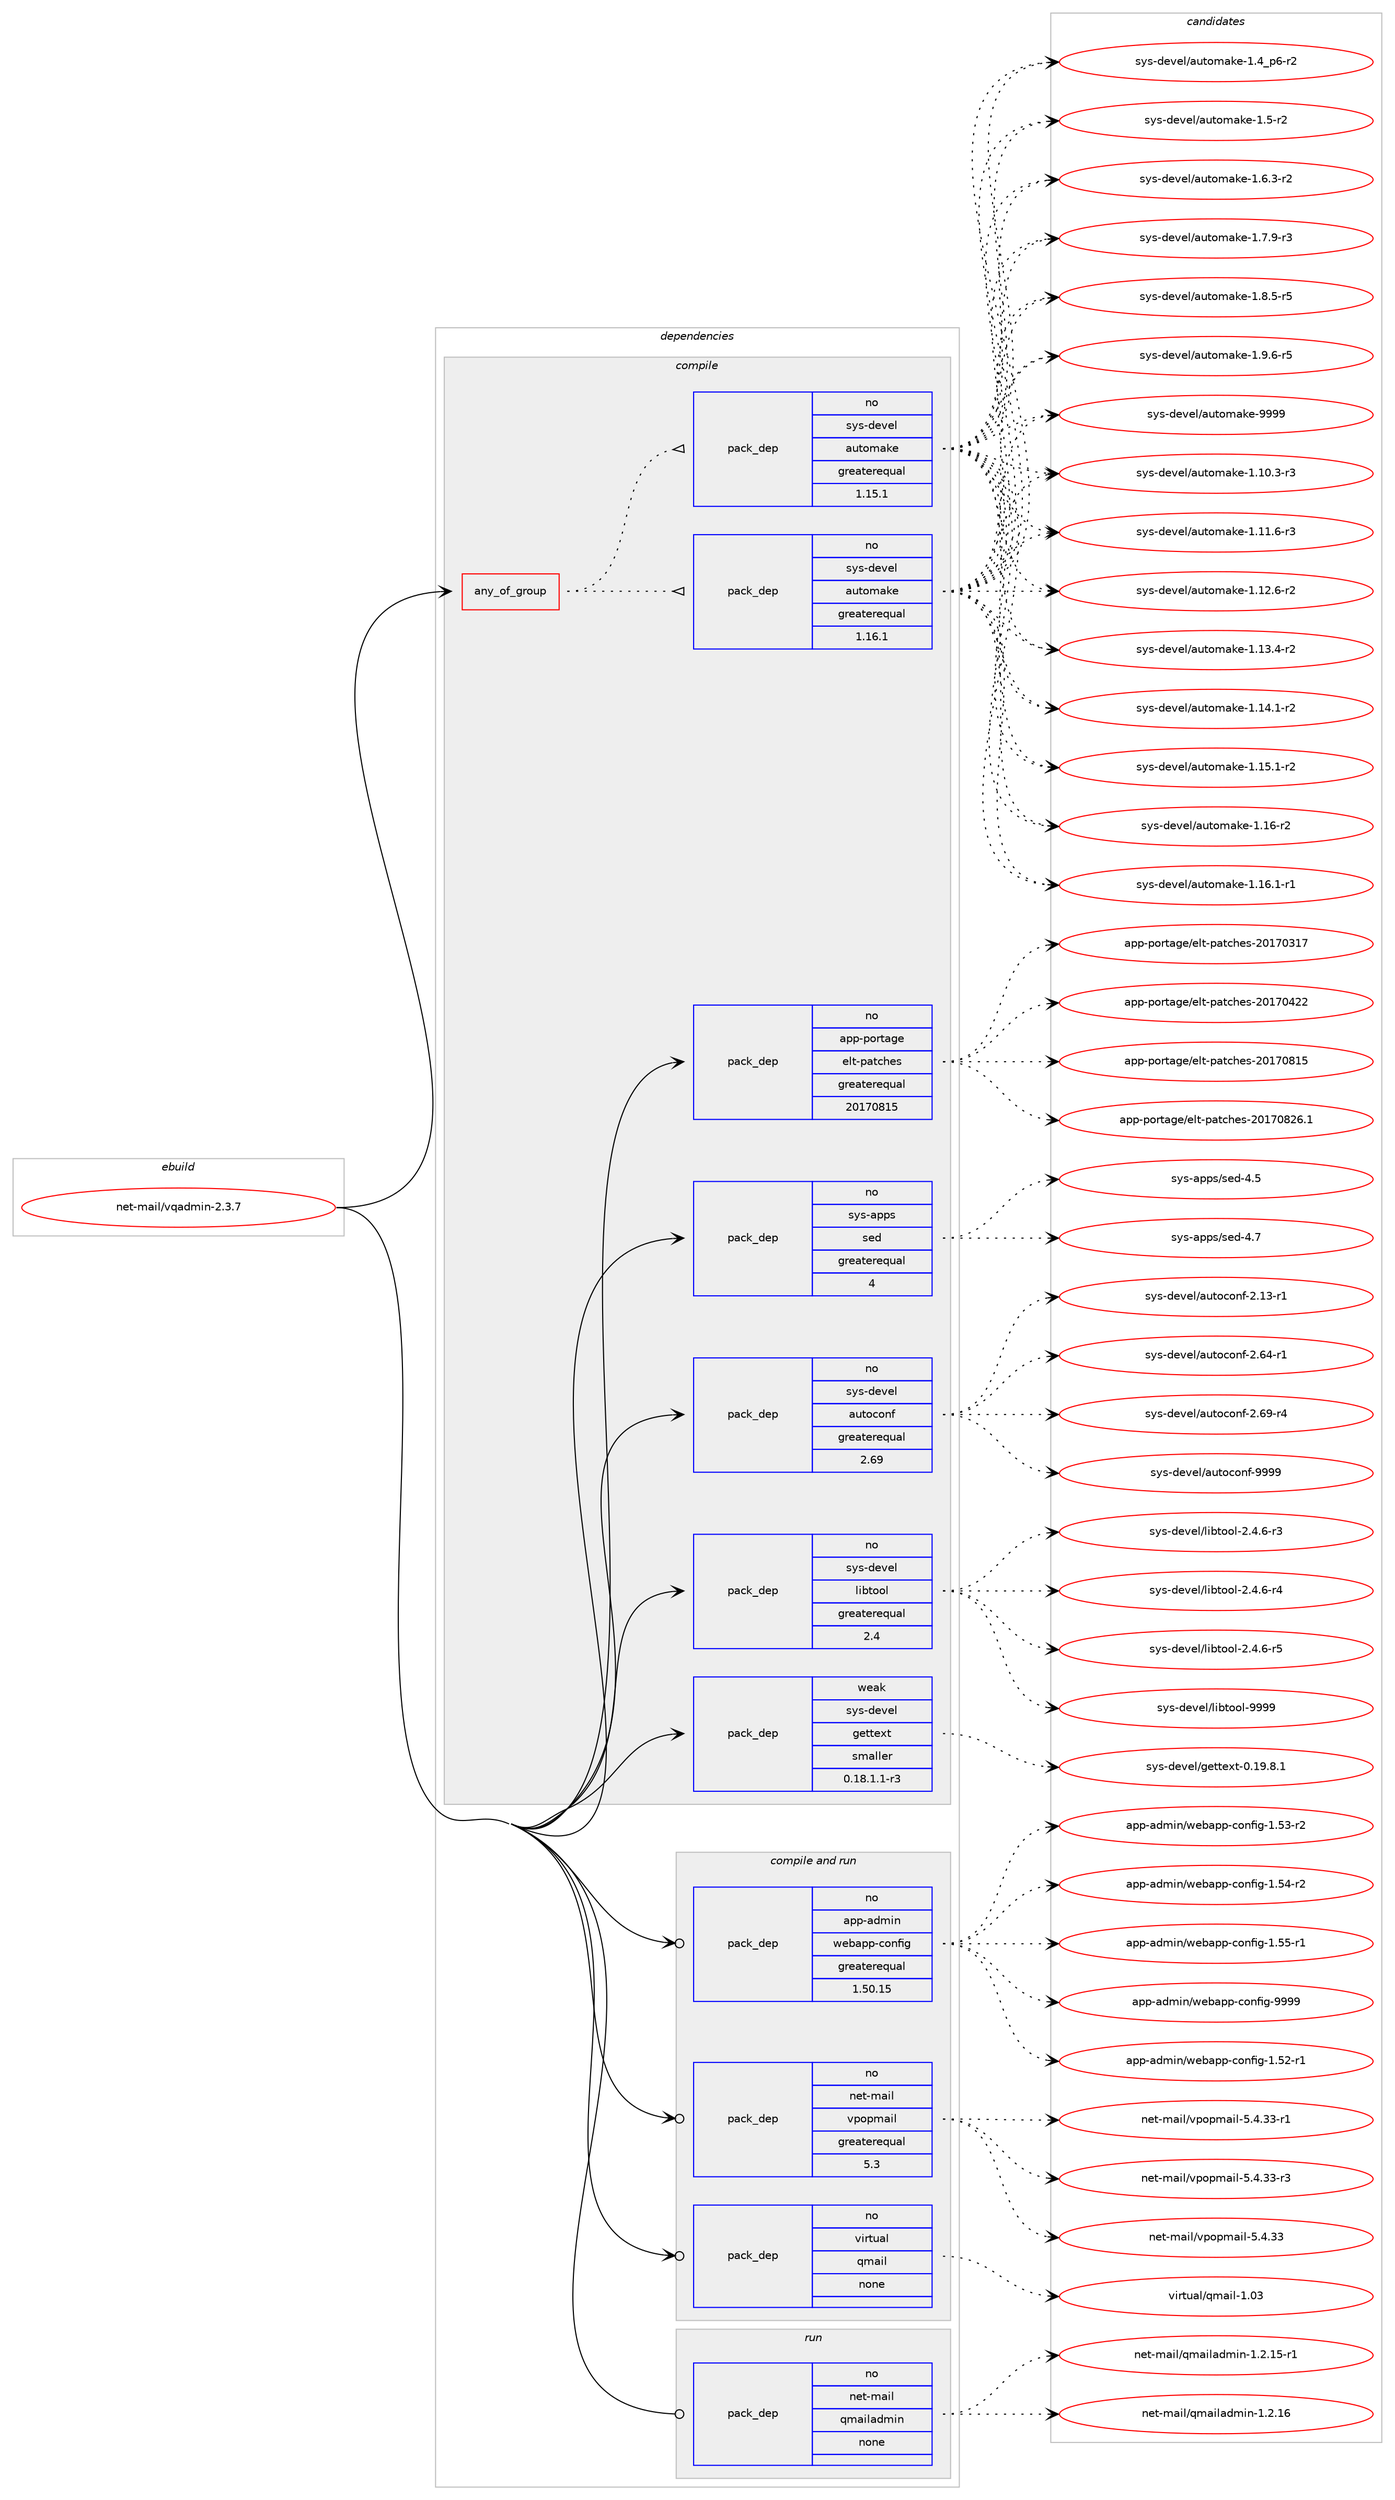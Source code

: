 digraph prolog {

# *************
# Graph options
# *************

newrank=true;
concentrate=true;
compound=true;
graph [rankdir=LR,fontname=Helvetica,fontsize=10,ranksep=1.5];#, ranksep=2.5, nodesep=0.2];
edge  [arrowhead=vee];
node  [fontname=Helvetica,fontsize=10];

# **********
# The ebuild
# **********

subgraph cluster_leftcol {
color=gray;
rank=same;
label=<<i>ebuild</i>>;
id [label="net-mail/vqadmin-2.3.7", color=red, width=4, href="../net-mail/vqadmin-2.3.7.svg"];
}

# ****************
# The dependencies
# ****************

subgraph cluster_midcol {
color=gray;
label=<<i>dependencies</i>>;
subgraph cluster_compile {
fillcolor="#eeeeee";
style=filled;
label=<<i>compile</i>>;
subgraph any26297 {
dependency1665433 [label=<<TABLE BORDER="0" CELLBORDER="1" CELLSPACING="0" CELLPADDING="4"><TR><TD CELLPADDING="10">any_of_group</TD></TR></TABLE>>, shape=none, color=red];subgraph pack1190608 {
dependency1665434 [label=<<TABLE BORDER="0" CELLBORDER="1" CELLSPACING="0" CELLPADDING="4" WIDTH="220"><TR><TD ROWSPAN="6" CELLPADDING="30">pack_dep</TD></TR><TR><TD WIDTH="110">no</TD></TR><TR><TD>sys-devel</TD></TR><TR><TD>automake</TD></TR><TR><TD>greaterequal</TD></TR><TR><TD>1.16.1</TD></TR></TABLE>>, shape=none, color=blue];
}
dependency1665433:e -> dependency1665434:w [weight=20,style="dotted",arrowhead="oinv"];
subgraph pack1190609 {
dependency1665435 [label=<<TABLE BORDER="0" CELLBORDER="1" CELLSPACING="0" CELLPADDING="4" WIDTH="220"><TR><TD ROWSPAN="6" CELLPADDING="30">pack_dep</TD></TR><TR><TD WIDTH="110">no</TD></TR><TR><TD>sys-devel</TD></TR><TR><TD>automake</TD></TR><TR><TD>greaterequal</TD></TR><TR><TD>1.15.1</TD></TR></TABLE>>, shape=none, color=blue];
}
dependency1665433:e -> dependency1665435:w [weight=20,style="dotted",arrowhead="oinv"];
}
id:e -> dependency1665433:w [weight=20,style="solid",arrowhead="vee"];
subgraph pack1190610 {
dependency1665436 [label=<<TABLE BORDER="0" CELLBORDER="1" CELLSPACING="0" CELLPADDING="4" WIDTH="220"><TR><TD ROWSPAN="6" CELLPADDING="30">pack_dep</TD></TR><TR><TD WIDTH="110">no</TD></TR><TR><TD>app-portage</TD></TR><TR><TD>elt-patches</TD></TR><TR><TD>greaterequal</TD></TR><TR><TD>20170815</TD></TR></TABLE>>, shape=none, color=blue];
}
id:e -> dependency1665436:w [weight=20,style="solid",arrowhead="vee"];
subgraph pack1190611 {
dependency1665437 [label=<<TABLE BORDER="0" CELLBORDER="1" CELLSPACING="0" CELLPADDING="4" WIDTH="220"><TR><TD ROWSPAN="6" CELLPADDING="30">pack_dep</TD></TR><TR><TD WIDTH="110">no</TD></TR><TR><TD>sys-apps</TD></TR><TR><TD>sed</TD></TR><TR><TD>greaterequal</TD></TR><TR><TD>4</TD></TR></TABLE>>, shape=none, color=blue];
}
id:e -> dependency1665437:w [weight=20,style="solid",arrowhead="vee"];
subgraph pack1190612 {
dependency1665438 [label=<<TABLE BORDER="0" CELLBORDER="1" CELLSPACING="0" CELLPADDING="4" WIDTH="220"><TR><TD ROWSPAN="6" CELLPADDING="30">pack_dep</TD></TR><TR><TD WIDTH="110">no</TD></TR><TR><TD>sys-devel</TD></TR><TR><TD>autoconf</TD></TR><TR><TD>greaterequal</TD></TR><TR><TD>2.69</TD></TR></TABLE>>, shape=none, color=blue];
}
id:e -> dependency1665438:w [weight=20,style="solid",arrowhead="vee"];
subgraph pack1190613 {
dependency1665439 [label=<<TABLE BORDER="0" CELLBORDER="1" CELLSPACING="0" CELLPADDING="4" WIDTH="220"><TR><TD ROWSPAN="6" CELLPADDING="30">pack_dep</TD></TR><TR><TD WIDTH="110">no</TD></TR><TR><TD>sys-devel</TD></TR><TR><TD>libtool</TD></TR><TR><TD>greaterequal</TD></TR><TR><TD>2.4</TD></TR></TABLE>>, shape=none, color=blue];
}
id:e -> dependency1665439:w [weight=20,style="solid",arrowhead="vee"];
subgraph pack1190614 {
dependency1665440 [label=<<TABLE BORDER="0" CELLBORDER="1" CELLSPACING="0" CELLPADDING="4" WIDTH="220"><TR><TD ROWSPAN="6" CELLPADDING="30">pack_dep</TD></TR><TR><TD WIDTH="110">weak</TD></TR><TR><TD>sys-devel</TD></TR><TR><TD>gettext</TD></TR><TR><TD>smaller</TD></TR><TR><TD>0.18.1.1-r3</TD></TR></TABLE>>, shape=none, color=blue];
}
id:e -> dependency1665440:w [weight=20,style="solid",arrowhead="vee"];
}
subgraph cluster_compileandrun {
fillcolor="#eeeeee";
style=filled;
label=<<i>compile and run</i>>;
subgraph pack1190615 {
dependency1665441 [label=<<TABLE BORDER="0" CELLBORDER="1" CELLSPACING="0" CELLPADDING="4" WIDTH="220"><TR><TD ROWSPAN="6" CELLPADDING="30">pack_dep</TD></TR><TR><TD WIDTH="110">no</TD></TR><TR><TD>app-admin</TD></TR><TR><TD>webapp-config</TD></TR><TR><TD>greaterequal</TD></TR><TR><TD>1.50.15</TD></TR></TABLE>>, shape=none, color=blue];
}
id:e -> dependency1665441:w [weight=20,style="solid",arrowhead="odotvee"];
subgraph pack1190616 {
dependency1665442 [label=<<TABLE BORDER="0" CELLBORDER="1" CELLSPACING="0" CELLPADDING="4" WIDTH="220"><TR><TD ROWSPAN="6" CELLPADDING="30">pack_dep</TD></TR><TR><TD WIDTH="110">no</TD></TR><TR><TD>net-mail</TD></TR><TR><TD>vpopmail</TD></TR><TR><TD>greaterequal</TD></TR><TR><TD>5.3</TD></TR></TABLE>>, shape=none, color=blue];
}
id:e -> dependency1665442:w [weight=20,style="solid",arrowhead="odotvee"];
subgraph pack1190617 {
dependency1665443 [label=<<TABLE BORDER="0" CELLBORDER="1" CELLSPACING="0" CELLPADDING="4" WIDTH="220"><TR><TD ROWSPAN="6" CELLPADDING="30">pack_dep</TD></TR><TR><TD WIDTH="110">no</TD></TR><TR><TD>virtual</TD></TR><TR><TD>qmail</TD></TR><TR><TD>none</TD></TR><TR><TD></TD></TR></TABLE>>, shape=none, color=blue];
}
id:e -> dependency1665443:w [weight=20,style="solid",arrowhead="odotvee"];
}
subgraph cluster_run {
fillcolor="#eeeeee";
style=filled;
label=<<i>run</i>>;
subgraph pack1190618 {
dependency1665444 [label=<<TABLE BORDER="0" CELLBORDER="1" CELLSPACING="0" CELLPADDING="4" WIDTH="220"><TR><TD ROWSPAN="6" CELLPADDING="30">pack_dep</TD></TR><TR><TD WIDTH="110">no</TD></TR><TR><TD>net-mail</TD></TR><TR><TD>qmailadmin</TD></TR><TR><TD>none</TD></TR><TR><TD></TD></TR></TABLE>>, shape=none, color=blue];
}
id:e -> dependency1665444:w [weight=20,style="solid",arrowhead="odot"];
}
}

# **************
# The candidates
# **************

subgraph cluster_choices {
rank=same;
color=gray;
label=<<i>candidates</i>>;

subgraph choice1190608 {
color=black;
nodesep=1;
choice11512111545100101118101108479711711611110997107101454946494846514511451 [label="sys-devel/automake-1.10.3-r3", color=red, width=4,href="../sys-devel/automake-1.10.3-r3.svg"];
choice11512111545100101118101108479711711611110997107101454946494946544511451 [label="sys-devel/automake-1.11.6-r3", color=red, width=4,href="../sys-devel/automake-1.11.6-r3.svg"];
choice11512111545100101118101108479711711611110997107101454946495046544511450 [label="sys-devel/automake-1.12.6-r2", color=red, width=4,href="../sys-devel/automake-1.12.6-r2.svg"];
choice11512111545100101118101108479711711611110997107101454946495146524511450 [label="sys-devel/automake-1.13.4-r2", color=red, width=4,href="../sys-devel/automake-1.13.4-r2.svg"];
choice11512111545100101118101108479711711611110997107101454946495246494511450 [label="sys-devel/automake-1.14.1-r2", color=red, width=4,href="../sys-devel/automake-1.14.1-r2.svg"];
choice11512111545100101118101108479711711611110997107101454946495346494511450 [label="sys-devel/automake-1.15.1-r2", color=red, width=4,href="../sys-devel/automake-1.15.1-r2.svg"];
choice1151211154510010111810110847971171161111099710710145494649544511450 [label="sys-devel/automake-1.16-r2", color=red, width=4,href="../sys-devel/automake-1.16-r2.svg"];
choice11512111545100101118101108479711711611110997107101454946495446494511449 [label="sys-devel/automake-1.16.1-r1", color=red, width=4,href="../sys-devel/automake-1.16.1-r1.svg"];
choice115121115451001011181011084797117116111109971071014549465295112544511450 [label="sys-devel/automake-1.4_p6-r2", color=red, width=4,href="../sys-devel/automake-1.4_p6-r2.svg"];
choice11512111545100101118101108479711711611110997107101454946534511450 [label="sys-devel/automake-1.5-r2", color=red, width=4,href="../sys-devel/automake-1.5-r2.svg"];
choice115121115451001011181011084797117116111109971071014549465446514511450 [label="sys-devel/automake-1.6.3-r2", color=red, width=4,href="../sys-devel/automake-1.6.3-r2.svg"];
choice115121115451001011181011084797117116111109971071014549465546574511451 [label="sys-devel/automake-1.7.9-r3", color=red, width=4,href="../sys-devel/automake-1.7.9-r3.svg"];
choice115121115451001011181011084797117116111109971071014549465646534511453 [label="sys-devel/automake-1.8.5-r5", color=red, width=4,href="../sys-devel/automake-1.8.5-r5.svg"];
choice115121115451001011181011084797117116111109971071014549465746544511453 [label="sys-devel/automake-1.9.6-r5", color=red, width=4,href="../sys-devel/automake-1.9.6-r5.svg"];
choice115121115451001011181011084797117116111109971071014557575757 [label="sys-devel/automake-9999", color=red, width=4,href="../sys-devel/automake-9999.svg"];
dependency1665434:e -> choice11512111545100101118101108479711711611110997107101454946494846514511451:w [style=dotted,weight="100"];
dependency1665434:e -> choice11512111545100101118101108479711711611110997107101454946494946544511451:w [style=dotted,weight="100"];
dependency1665434:e -> choice11512111545100101118101108479711711611110997107101454946495046544511450:w [style=dotted,weight="100"];
dependency1665434:e -> choice11512111545100101118101108479711711611110997107101454946495146524511450:w [style=dotted,weight="100"];
dependency1665434:e -> choice11512111545100101118101108479711711611110997107101454946495246494511450:w [style=dotted,weight="100"];
dependency1665434:e -> choice11512111545100101118101108479711711611110997107101454946495346494511450:w [style=dotted,weight="100"];
dependency1665434:e -> choice1151211154510010111810110847971171161111099710710145494649544511450:w [style=dotted,weight="100"];
dependency1665434:e -> choice11512111545100101118101108479711711611110997107101454946495446494511449:w [style=dotted,weight="100"];
dependency1665434:e -> choice115121115451001011181011084797117116111109971071014549465295112544511450:w [style=dotted,weight="100"];
dependency1665434:e -> choice11512111545100101118101108479711711611110997107101454946534511450:w [style=dotted,weight="100"];
dependency1665434:e -> choice115121115451001011181011084797117116111109971071014549465446514511450:w [style=dotted,weight="100"];
dependency1665434:e -> choice115121115451001011181011084797117116111109971071014549465546574511451:w [style=dotted,weight="100"];
dependency1665434:e -> choice115121115451001011181011084797117116111109971071014549465646534511453:w [style=dotted,weight="100"];
dependency1665434:e -> choice115121115451001011181011084797117116111109971071014549465746544511453:w [style=dotted,weight="100"];
dependency1665434:e -> choice115121115451001011181011084797117116111109971071014557575757:w [style=dotted,weight="100"];
}
subgraph choice1190609 {
color=black;
nodesep=1;
choice11512111545100101118101108479711711611110997107101454946494846514511451 [label="sys-devel/automake-1.10.3-r3", color=red, width=4,href="../sys-devel/automake-1.10.3-r3.svg"];
choice11512111545100101118101108479711711611110997107101454946494946544511451 [label="sys-devel/automake-1.11.6-r3", color=red, width=4,href="../sys-devel/automake-1.11.6-r3.svg"];
choice11512111545100101118101108479711711611110997107101454946495046544511450 [label="sys-devel/automake-1.12.6-r2", color=red, width=4,href="../sys-devel/automake-1.12.6-r2.svg"];
choice11512111545100101118101108479711711611110997107101454946495146524511450 [label="sys-devel/automake-1.13.4-r2", color=red, width=4,href="../sys-devel/automake-1.13.4-r2.svg"];
choice11512111545100101118101108479711711611110997107101454946495246494511450 [label="sys-devel/automake-1.14.1-r2", color=red, width=4,href="../sys-devel/automake-1.14.1-r2.svg"];
choice11512111545100101118101108479711711611110997107101454946495346494511450 [label="sys-devel/automake-1.15.1-r2", color=red, width=4,href="../sys-devel/automake-1.15.1-r2.svg"];
choice1151211154510010111810110847971171161111099710710145494649544511450 [label="sys-devel/automake-1.16-r2", color=red, width=4,href="../sys-devel/automake-1.16-r2.svg"];
choice11512111545100101118101108479711711611110997107101454946495446494511449 [label="sys-devel/automake-1.16.1-r1", color=red, width=4,href="../sys-devel/automake-1.16.1-r1.svg"];
choice115121115451001011181011084797117116111109971071014549465295112544511450 [label="sys-devel/automake-1.4_p6-r2", color=red, width=4,href="../sys-devel/automake-1.4_p6-r2.svg"];
choice11512111545100101118101108479711711611110997107101454946534511450 [label="sys-devel/automake-1.5-r2", color=red, width=4,href="../sys-devel/automake-1.5-r2.svg"];
choice115121115451001011181011084797117116111109971071014549465446514511450 [label="sys-devel/automake-1.6.3-r2", color=red, width=4,href="../sys-devel/automake-1.6.3-r2.svg"];
choice115121115451001011181011084797117116111109971071014549465546574511451 [label="sys-devel/automake-1.7.9-r3", color=red, width=4,href="../sys-devel/automake-1.7.9-r3.svg"];
choice115121115451001011181011084797117116111109971071014549465646534511453 [label="sys-devel/automake-1.8.5-r5", color=red, width=4,href="../sys-devel/automake-1.8.5-r5.svg"];
choice115121115451001011181011084797117116111109971071014549465746544511453 [label="sys-devel/automake-1.9.6-r5", color=red, width=4,href="../sys-devel/automake-1.9.6-r5.svg"];
choice115121115451001011181011084797117116111109971071014557575757 [label="sys-devel/automake-9999", color=red, width=4,href="../sys-devel/automake-9999.svg"];
dependency1665435:e -> choice11512111545100101118101108479711711611110997107101454946494846514511451:w [style=dotted,weight="100"];
dependency1665435:e -> choice11512111545100101118101108479711711611110997107101454946494946544511451:w [style=dotted,weight="100"];
dependency1665435:e -> choice11512111545100101118101108479711711611110997107101454946495046544511450:w [style=dotted,weight="100"];
dependency1665435:e -> choice11512111545100101118101108479711711611110997107101454946495146524511450:w [style=dotted,weight="100"];
dependency1665435:e -> choice11512111545100101118101108479711711611110997107101454946495246494511450:w [style=dotted,weight="100"];
dependency1665435:e -> choice11512111545100101118101108479711711611110997107101454946495346494511450:w [style=dotted,weight="100"];
dependency1665435:e -> choice1151211154510010111810110847971171161111099710710145494649544511450:w [style=dotted,weight="100"];
dependency1665435:e -> choice11512111545100101118101108479711711611110997107101454946495446494511449:w [style=dotted,weight="100"];
dependency1665435:e -> choice115121115451001011181011084797117116111109971071014549465295112544511450:w [style=dotted,weight="100"];
dependency1665435:e -> choice11512111545100101118101108479711711611110997107101454946534511450:w [style=dotted,weight="100"];
dependency1665435:e -> choice115121115451001011181011084797117116111109971071014549465446514511450:w [style=dotted,weight="100"];
dependency1665435:e -> choice115121115451001011181011084797117116111109971071014549465546574511451:w [style=dotted,weight="100"];
dependency1665435:e -> choice115121115451001011181011084797117116111109971071014549465646534511453:w [style=dotted,weight="100"];
dependency1665435:e -> choice115121115451001011181011084797117116111109971071014549465746544511453:w [style=dotted,weight="100"];
dependency1665435:e -> choice115121115451001011181011084797117116111109971071014557575757:w [style=dotted,weight="100"];
}
subgraph choice1190610 {
color=black;
nodesep=1;
choice97112112451121111141169710310147101108116451129711699104101115455048495548514955 [label="app-portage/elt-patches-20170317", color=red, width=4,href="../app-portage/elt-patches-20170317.svg"];
choice97112112451121111141169710310147101108116451129711699104101115455048495548525050 [label="app-portage/elt-patches-20170422", color=red, width=4,href="../app-portage/elt-patches-20170422.svg"];
choice97112112451121111141169710310147101108116451129711699104101115455048495548564953 [label="app-portage/elt-patches-20170815", color=red, width=4,href="../app-portage/elt-patches-20170815.svg"];
choice971121124511211111411697103101471011081164511297116991041011154550484955485650544649 [label="app-portage/elt-patches-20170826.1", color=red, width=4,href="../app-portage/elt-patches-20170826.1.svg"];
dependency1665436:e -> choice97112112451121111141169710310147101108116451129711699104101115455048495548514955:w [style=dotted,weight="100"];
dependency1665436:e -> choice97112112451121111141169710310147101108116451129711699104101115455048495548525050:w [style=dotted,weight="100"];
dependency1665436:e -> choice97112112451121111141169710310147101108116451129711699104101115455048495548564953:w [style=dotted,weight="100"];
dependency1665436:e -> choice971121124511211111411697103101471011081164511297116991041011154550484955485650544649:w [style=dotted,weight="100"];
}
subgraph choice1190611 {
color=black;
nodesep=1;
choice11512111545971121121154711510110045524653 [label="sys-apps/sed-4.5", color=red, width=4,href="../sys-apps/sed-4.5.svg"];
choice11512111545971121121154711510110045524655 [label="sys-apps/sed-4.7", color=red, width=4,href="../sys-apps/sed-4.7.svg"];
dependency1665437:e -> choice11512111545971121121154711510110045524653:w [style=dotted,weight="100"];
dependency1665437:e -> choice11512111545971121121154711510110045524655:w [style=dotted,weight="100"];
}
subgraph choice1190612 {
color=black;
nodesep=1;
choice1151211154510010111810110847971171161119911111010245504649514511449 [label="sys-devel/autoconf-2.13-r1", color=red, width=4,href="../sys-devel/autoconf-2.13-r1.svg"];
choice1151211154510010111810110847971171161119911111010245504654524511449 [label="sys-devel/autoconf-2.64-r1", color=red, width=4,href="../sys-devel/autoconf-2.64-r1.svg"];
choice1151211154510010111810110847971171161119911111010245504654574511452 [label="sys-devel/autoconf-2.69-r4", color=red, width=4,href="../sys-devel/autoconf-2.69-r4.svg"];
choice115121115451001011181011084797117116111991111101024557575757 [label="sys-devel/autoconf-9999", color=red, width=4,href="../sys-devel/autoconf-9999.svg"];
dependency1665438:e -> choice1151211154510010111810110847971171161119911111010245504649514511449:w [style=dotted,weight="100"];
dependency1665438:e -> choice1151211154510010111810110847971171161119911111010245504654524511449:w [style=dotted,weight="100"];
dependency1665438:e -> choice1151211154510010111810110847971171161119911111010245504654574511452:w [style=dotted,weight="100"];
dependency1665438:e -> choice115121115451001011181011084797117116111991111101024557575757:w [style=dotted,weight="100"];
}
subgraph choice1190613 {
color=black;
nodesep=1;
choice1151211154510010111810110847108105981161111111084550465246544511451 [label="sys-devel/libtool-2.4.6-r3", color=red, width=4,href="../sys-devel/libtool-2.4.6-r3.svg"];
choice1151211154510010111810110847108105981161111111084550465246544511452 [label="sys-devel/libtool-2.4.6-r4", color=red, width=4,href="../sys-devel/libtool-2.4.6-r4.svg"];
choice1151211154510010111810110847108105981161111111084550465246544511453 [label="sys-devel/libtool-2.4.6-r5", color=red, width=4,href="../sys-devel/libtool-2.4.6-r5.svg"];
choice1151211154510010111810110847108105981161111111084557575757 [label="sys-devel/libtool-9999", color=red, width=4,href="../sys-devel/libtool-9999.svg"];
dependency1665439:e -> choice1151211154510010111810110847108105981161111111084550465246544511451:w [style=dotted,weight="100"];
dependency1665439:e -> choice1151211154510010111810110847108105981161111111084550465246544511452:w [style=dotted,weight="100"];
dependency1665439:e -> choice1151211154510010111810110847108105981161111111084550465246544511453:w [style=dotted,weight="100"];
dependency1665439:e -> choice1151211154510010111810110847108105981161111111084557575757:w [style=dotted,weight="100"];
}
subgraph choice1190614 {
color=black;
nodesep=1;
choice1151211154510010111810110847103101116116101120116454846495746564649 [label="sys-devel/gettext-0.19.8.1", color=red, width=4,href="../sys-devel/gettext-0.19.8.1.svg"];
dependency1665440:e -> choice1151211154510010111810110847103101116116101120116454846495746564649:w [style=dotted,weight="100"];
}
subgraph choice1190615 {
color=black;
nodesep=1;
choice971121124597100109105110471191019897112112459911111010210510345494653504511449 [label="app-admin/webapp-config-1.52-r1", color=red, width=4,href="../app-admin/webapp-config-1.52-r1.svg"];
choice971121124597100109105110471191019897112112459911111010210510345494653514511450 [label="app-admin/webapp-config-1.53-r2", color=red, width=4,href="../app-admin/webapp-config-1.53-r2.svg"];
choice971121124597100109105110471191019897112112459911111010210510345494653524511450 [label="app-admin/webapp-config-1.54-r2", color=red, width=4,href="../app-admin/webapp-config-1.54-r2.svg"];
choice971121124597100109105110471191019897112112459911111010210510345494653534511449 [label="app-admin/webapp-config-1.55-r1", color=red, width=4,href="../app-admin/webapp-config-1.55-r1.svg"];
choice97112112459710010910511047119101989711211245991111101021051034557575757 [label="app-admin/webapp-config-9999", color=red, width=4,href="../app-admin/webapp-config-9999.svg"];
dependency1665441:e -> choice971121124597100109105110471191019897112112459911111010210510345494653504511449:w [style=dotted,weight="100"];
dependency1665441:e -> choice971121124597100109105110471191019897112112459911111010210510345494653514511450:w [style=dotted,weight="100"];
dependency1665441:e -> choice971121124597100109105110471191019897112112459911111010210510345494653524511450:w [style=dotted,weight="100"];
dependency1665441:e -> choice971121124597100109105110471191019897112112459911111010210510345494653534511449:w [style=dotted,weight="100"];
dependency1665441:e -> choice97112112459710010910511047119101989711211245991111101021051034557575757:w [style=dotted,weight="100"];
}
subgraph choice1190616 {
color=black;
nodesep=1;
choice1101011164510997105108471181121111121099710510845534652465151 [label="net-mail/vpopmail-5.4.33", color=red, width=4,href="../net-mail/vpopmail-5.4.33.svg"];
choice11010111645109971051084711811211111210997105108455346524651514511449 [label="net-mail/vpopmail-5.4.33-r1", color=red, width=4,href="../net-mail/vpopmail-5.4.33-r1.svg"];
choice11010111645109971051084711811211111210997105108455346524651514511451 [label="net-mail/vpopmail-5.4.33-r3", color=red, width=4,href="../net-mail/vpopmail-5.4.33-r3.svg"];
dependency1665442:e -> choice1101011164510997105108471181121111121099710510845534652465151:w [style=dotted,weight="100"];
dependency1665442:e -> choice11010111645109971051084711811211111210997105108455346524651514511449:w [style=dotted,weight="100"];
dependency1665442:e -> choice11010111645109971051084711811211111210997105108455346524651514511451:w [style=dotted,weight="100"];
}
subgraph choice1190617 {
color=black;
nodesep=1;
choice1181051141161179710847113109971051084549464851 [label="virtual/qmail-1.03", color=red, width=4,href="../virtual/qmail-1.03.svg"];
dependency1665443:e -> choice1181051141161179710847113109971051084549464851:w [style=dotted,weight="100"];
}
subgraph choice1190618 {
color=black;
nodesep=1;
choice1101011164510997105108471131099710510897100109105110454946504649534511449 [label="net-mail/qmailadmin-1.2.15-r1", color=red, width=4,href="../net-mail/qmailadmin-1.2.15-r1.svg"];
choice110101116451099710510847113109971051089710010910511045494650464954 [label="net-mail/qmailadmin-1.2.16", color=red, width=4,href="../net-mail/qmailadmin-1.2.16.svg"];
dependency1665444:e -> choice1101011164510997105108471131099710510897100109105110454946504649534511449:w [style=dotted,weight="100"];
dependency1665444:e -> choice110101116451099710510847113109971051089710010910511045494650464954:w [style=dotted,weight="100"];
}
}

}
